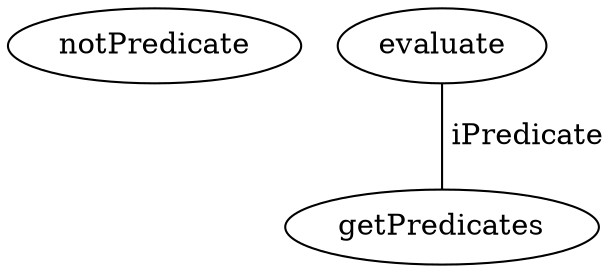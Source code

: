 digraph G {
notPredicate;
evaluate;
getPredicates;
evaluate -> getPredicates [label=" iPredicate", dir=none];
}